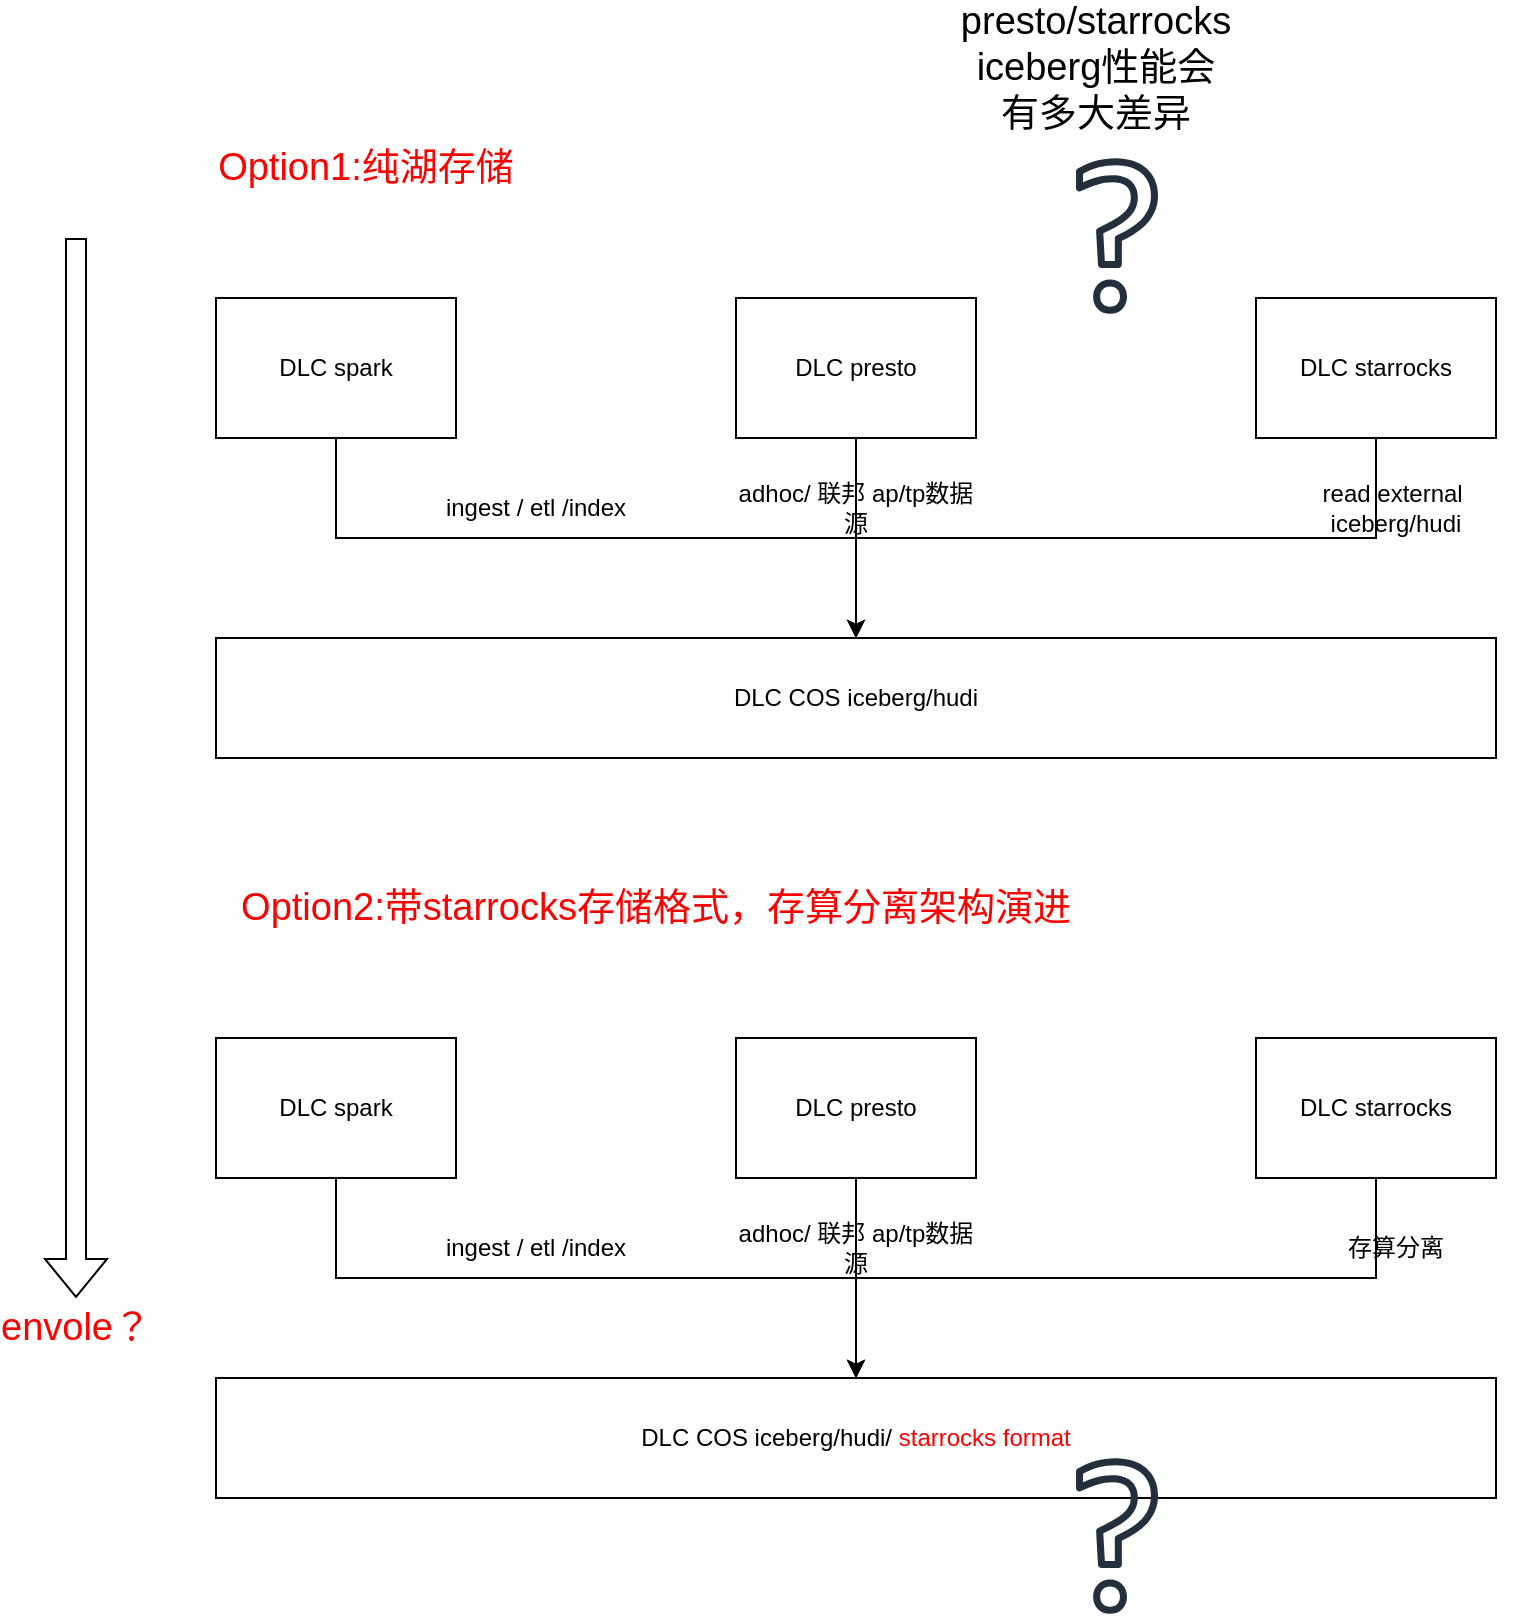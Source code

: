 <mxfile version="20.2.3" type="github">
  <diagram id="ByqBCOwQlsSOdAjhjWay" name="Page-1">
    <mxGraphModel dx="2125" dy="773" grid="1" gridSize="10" guides="1" tooltips="1" connect="1" arrows="1" fold="1" page="1" pageScale="1" pageWidth="827" pageHeight="1169" math="0" shadow="0">
      <root>
        <mxCell id="0" />
        <mxCell id="1" parent="0" />
        <mxCell id="5iqYC0vRyJse41guf9SQ-1" value="Option1:纯湖存储" style="text;html=1;strokeColor=none;fillColor=none;align=center;verticalAlign=middle;whiteSpace=wrap;rounded=0;fontSize=19;fontColor=#FF0000;" vertex="1" parent="1">
          <mxGeometry x="70" y="140" width="170" height="30" as="geometry" />
        </mxCell>
        <mxCell id="5iqYC0vRyJse41guf9SQ-4" style="edgeStyle=orthogonalEdgeStyle;rounded=0;orthogonalLoop=1;jettySize=auto;html=1;" edge="1" parent="1" source="5iqYC0vRyJse41guf9SQ-2" target="5iqYC0vRyJse41guf9SQ-3">
          <mxGeometry relative="1" as="geometry" />
        </mxCell>
        <mxCell id="5iqYC0vRyJse41guf9SQ-2" value="DLC spark" style="rounded=0;whiteSpace=wrap;html=1;" vertex="1" parent="1">
          <mxGeometry x="80" y="220" width="120" height="70" as="geometry" />
        </mxCell>
        <mxCell id="5iqYC0vRyJse41guf9SQ-3" value="DLC COS iceberg/hudi" style="rounded=0;whiteSpace=wrap;html=1;" vertex="1" parent="1">
          <mxGeometry x="80" y="390" width="640" height="60" as="geometry" />
        </mxCell>
        <mxCell id="5iqYC0vRyJse41guf9SQ-5" value="ingest / etl /index" style="text;html=1;strokeColor=none;fillColor=none;align=center;verticalAlign=middle;whiteSpace=wrap;rounded=0;" vertex="1" parent="1">
          <mxGeometry x="180" y="310" width="120" height="30" as="geometry" />
        </mxCell>
        <mxCell id="5iqYC0vRyJse41guf9SQ-7" style="edgeStyle=orthogonalEdgeStyle;rounded=0;orthogonalLoop=1;jettySize=auto;html=1;" edge="1" parent="1" source="5iqYC0vRyJse41guf9SQ-6" target="5iqYC0vRyJse41guf9SQ-3">
          <mxGeometry relative="1" as="geometry" />
        </mxCell>
        <mxCell id="5iqYC0vRyJse41guf9SQ-6" value="DLC presto" style="rounded=0;whiteSpace=wrap;html=1;" vertex="1" parent="1">
          <mxGeometry x="340" y="220" width="120" height="70" as="geometry" />
        </mxCell>
        <mxCell id="5iqYC0vRyJse41guf9SQ-8" value="adhoc/ 联邦 ap/tp数据源" style="text;html=1;strokeColor=none;fillColor=none;align=center;verticalAlign=middle;whiteSpace=wrap;rounded=0;" vertex="1" parent="1">
          <mxGeometry x="340" y="310" width="120" height="30" as="geometry" />
        </mxCell>
        <mxCell id="5iqYC0vRyJse41guf9SQ-10" style="edgeStyle=orthogonalEdgeStyle;rounded=0;orthogonalLoop=1;jettySize=auto;html=1;entryX=0.5;entryY=0;entryDx=0;entryDy=0;" edge="1" parent="1" source="5iqYC0vRyJse41guf9SQ-9" target="5iqYC0vRyJse41guf9SQ-3">
          <mxGeometry relative="1" as="geometry" />
        </mxCell>
        <mxCell id="5iqYC0vRyJse41guf9SQ-9" value="DLC starrocks" style="rounded=0;whiteSpace=wrap;html=1;" vertex="1" parent="1">
          <mxGeometry x="600" y="220" width="120" height="70" as="geometry" />
        </mxCell>
        <mxCell id="5iqYC0vRyJse41guf9SQ-11" value="read external&amp;nbsp; iceberg/hudi" style="text;html=1;strokeColor=none;fillColor=none;align=center;verticalAlign=middle;whiteSpace=wrap;rounded=0;" vertex="1" parent="1">
          <mxGeometry x="610" y="310" width="120" height="30" as="geometry" />
        </mxCell>
        <mxCell id="5iqYC0vRyJse41guf9SQ-13" value="" style="sketch=0;outlineConnect=0;fontColor=#232F3E;gradientColor=none;fillColor=#232F3D;strokeColor=none;dashed=0;verticalLabelPosition=bottom;verticalAlign=top;align=center;html=1;fontSize=12;fontStyle=0;aspect=fixed;pointerEvents=1;shape=mxgraph.aws4.question;" vertex="1" parent="1">
          <mxGeometry x="510" y="150" width="41" height="78" as="geometry" />
        </mxCell>
        <mxCell id="5iqYC0vRyJse41guf9SQ-14" value="presto/starrocks iceberg性能会有多大差异" style="text;html=1;strokeColor=none;fillColor=none;align=center;verticalAlign=middle;whiteSpace=wrap;rounded=0;fontSize=19;" vertex="1" parent="1">
          <mxGeometry x="490" y="90" width="60" height="30" as="geometry" />
        </mxCell>
        <mxCell id="5iqYC0vRyJse41guf9SQ-15" value="Option2:带starrocks存储格式，存算分离架构演进" style="text;html=1;strokeColor=none;fillColor=none;align=center;verticalAlign=middle;whiteSpace=wrap;rounded=0;fontSize=19;fontColor=#FF0000;" vertex="1" parent="1">
          <mxGeometry x="80" y="510" width="440" height="30" as="geometry" />
        </mxCell>
        <mxCell id="5iqYC0vRyJse41guf9SQ-16" style="edgeStyle=orthogonalEdgeStyle;rounded=0;orthogonalLoop=1;jettySize=auto;html=1;" edge="1" parent="1" source="5iqYC0vRyJse41guf9SQ-17" target="5iqYC0vRyJse41guf9SQ-18">
          <mxGeometry relative="1" as="geometry" />
        </mxCell>
        <mxCell id="5iqYC0vRyJse41guf9SQ-17" value="DLC spark" style="rounded=0;whiteSpace=wrap;html=1;" vertex="1" parent="1">
          <mxGeometry x="80" y="590" width="120" height="70" as="geometry" />
        </mxCell>
        <mxCell id="5iqYC0vRyJse41guf9SQ-18" value="DLC COS iceberg/hudi/ &lt;font color=&quot;#ff0000&quot;&gt;starrocks format&lt;/font&gt;" style="rounded=0;whiteSpace=wrap;html=1;" vertex="1" parent="1">
          <mxGeometry x="80" y="760" width="640" height="60" as="geometry" />
        </mxCell>
        <mxCell id="5iqYC0vRyJse41guf9SQ-19" value="ingest / etl /index" style="text;html=1;strokeColor=none;fillColor=none;align=center;verticalAlign=middle;whiteSpace=wrap;rounded=0;" vertex="1" parent="1">
          <mxGeometry x="180" y="680" width="120" height="30" as="geometry" />
        </mxCell>
        <mxCell id="5iqYC0vRyJse41guf9SQ-20" style="edgeStyle=orthogonalEdgeStyle;rounded=0;orthogonalLoop=1;jettySize=auto;html=1;" edge="1" parent="1" source="5iqYC0vRyJse41guf9SQ-21" target="5iqYC0vRyJse41guf9SQ-18">
          <mxGeometry relative="1" as="geometry" />
        </mxCell>
        <mxCell id="5iqYC0vRyJse41guf9SQ-21" value="DLC presto" style="rounded=0;whiteSpace=wrap;html=1;" vertex="1" parent="1">
          <mxGeometry x="340" y="590" width="120" height="70" as="geometry" />
        </mxCell>
        <mxCell id="5iqYC0vRyJse41guf9SQ-22" value="adhoc/ 联邦 ap/tp数据源" style="text;html=1;strokeColor=none;fillColor=none;align=center;verticalAlign=middle;whiteSpace=wrap;rounded=0;" vertex="1" parent="1">
          <mxGeometry x="340" y="680" width="120" height="30" as="geometry" />
        </mxCell>
        <mxCell id="5iqYC0vRyJse41guf9SQ-23" style="edgeStyle=orthogonalEdgeStyle;rounded=0;orthogonalLoop=1;jettySize=auto;html=1;entryX=0.5;entryY=0;entryDx=0;entryDy=0;" edge="1" parent="1" source="5iqYC0vRyJse41guf9SQ-24" target="5iqYC0vRyJse41guf9SQ-18">
          <mxGeometry relative="1" as="geometry" />
        </mxCell>
        <mxCell id="5iqYC0vRyJse41guf9SQ-24" value="DLC starrocks" style="rounded=0;whiteSpace=wrap;html=1;" vertex="1" parent="1">
          <mxGeometry x="600" y="590" width="120" height="70" as="geometry" />
        </mxCell>
        <mxCell id="5iqYC0vRyJse41guf9SQ-25" value="存算分离" style="text;html=1;strokeColor=none;fillColor=none;align=center;verticalAlign=middle;whiteSpace=wrap;rounded=0;" vertex="1" parent="1">
          <mxGeometry x="610" y="680" width="120" height="30" as="geometry" />
        </mxCell>
        <mxCell id="5iqYC0vRyJse41guf9SQ-26" value="" style="sketch=0;outlineConnect=0;fontColor=#232F3E;gradientColor=none;fillColor=#232F3D;strokeColor=none;dashed=0;verticalLabelPosition=bottom;verticalAlign=top;align=center;html=1;fontSize=12;fontStyle=0;aspect=fixed;pointerEvents=1;shape=mxgraph.aws4.question;" vertex="1" parent="1">
          <mxGeometry x="510" y="800" width="41" height="78" as="geometry" />
        </mxCell>
        <mxCell id="5iqYC0vRyJse41guf9SQ-27" value="" style="shape=flexArrow;endArrow=classic;html=1;rounded=0;fontSize=19;fontColor=#FF0000;" edge="1" parent="1" target="5iqYC0vRyJse41guf9SQ-28">
          <mxGeometry width="50" height="50" relative="1" as="geometry">
            <mxPoint x="10" y="190" as="sourcePoint" />
            <mxPoint x="10" y="760" as="targetPoint" />
          </mxGeometry>
        </mxCell>
        <mxCell id="5iqYC0vRyJse41guf9SQ-28" value="envole？" style="text;html=1;strokeColor=none;fillColor=none;align=center;verticalAlign=middle;whiteSpace=wrap;rounded=0;fontSize=19;fontColor=#FF0000;" vertex="1" parent="1">
          <mxGeometry x="-20" y="720" width="60" height="30" as="geometry" />
        </mxCell>
      </root>
    </mxGraphModel>
  </diagram>
</mxfile>
